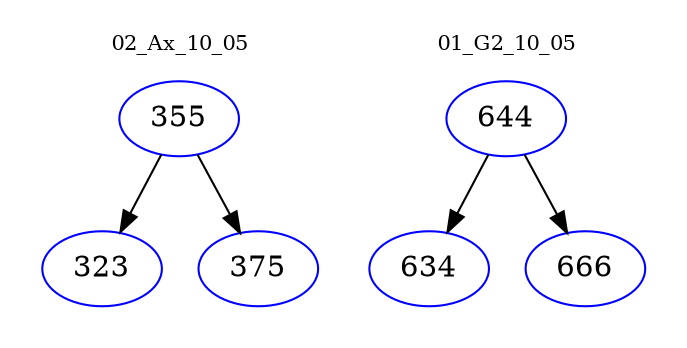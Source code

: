 digraph{
subgraph cluster_0 {
color = white
label = "02_Ax_10_05";
fontsize=10;
T0_355 [label="355", color="blue"]
T0_355 -> T0_323 [color="black"]
T0_323 [label="323", color="blue"]
T0_355 -> T0_375 [color="black"]
T0_375 [label="375", color="blue"]
}
subgraph cluster_1 {
color = white
label = "01_G2_10_05";
fontsize=10;
T1_644 [label="644", color="blue"]
T1_644 -> T1_634 [color="black"]
T1_634 [label="634", color="blue"]
T1_644 -> T1_666 [color="black"]
T1_666 [label="666", color="blue"]
}
}
